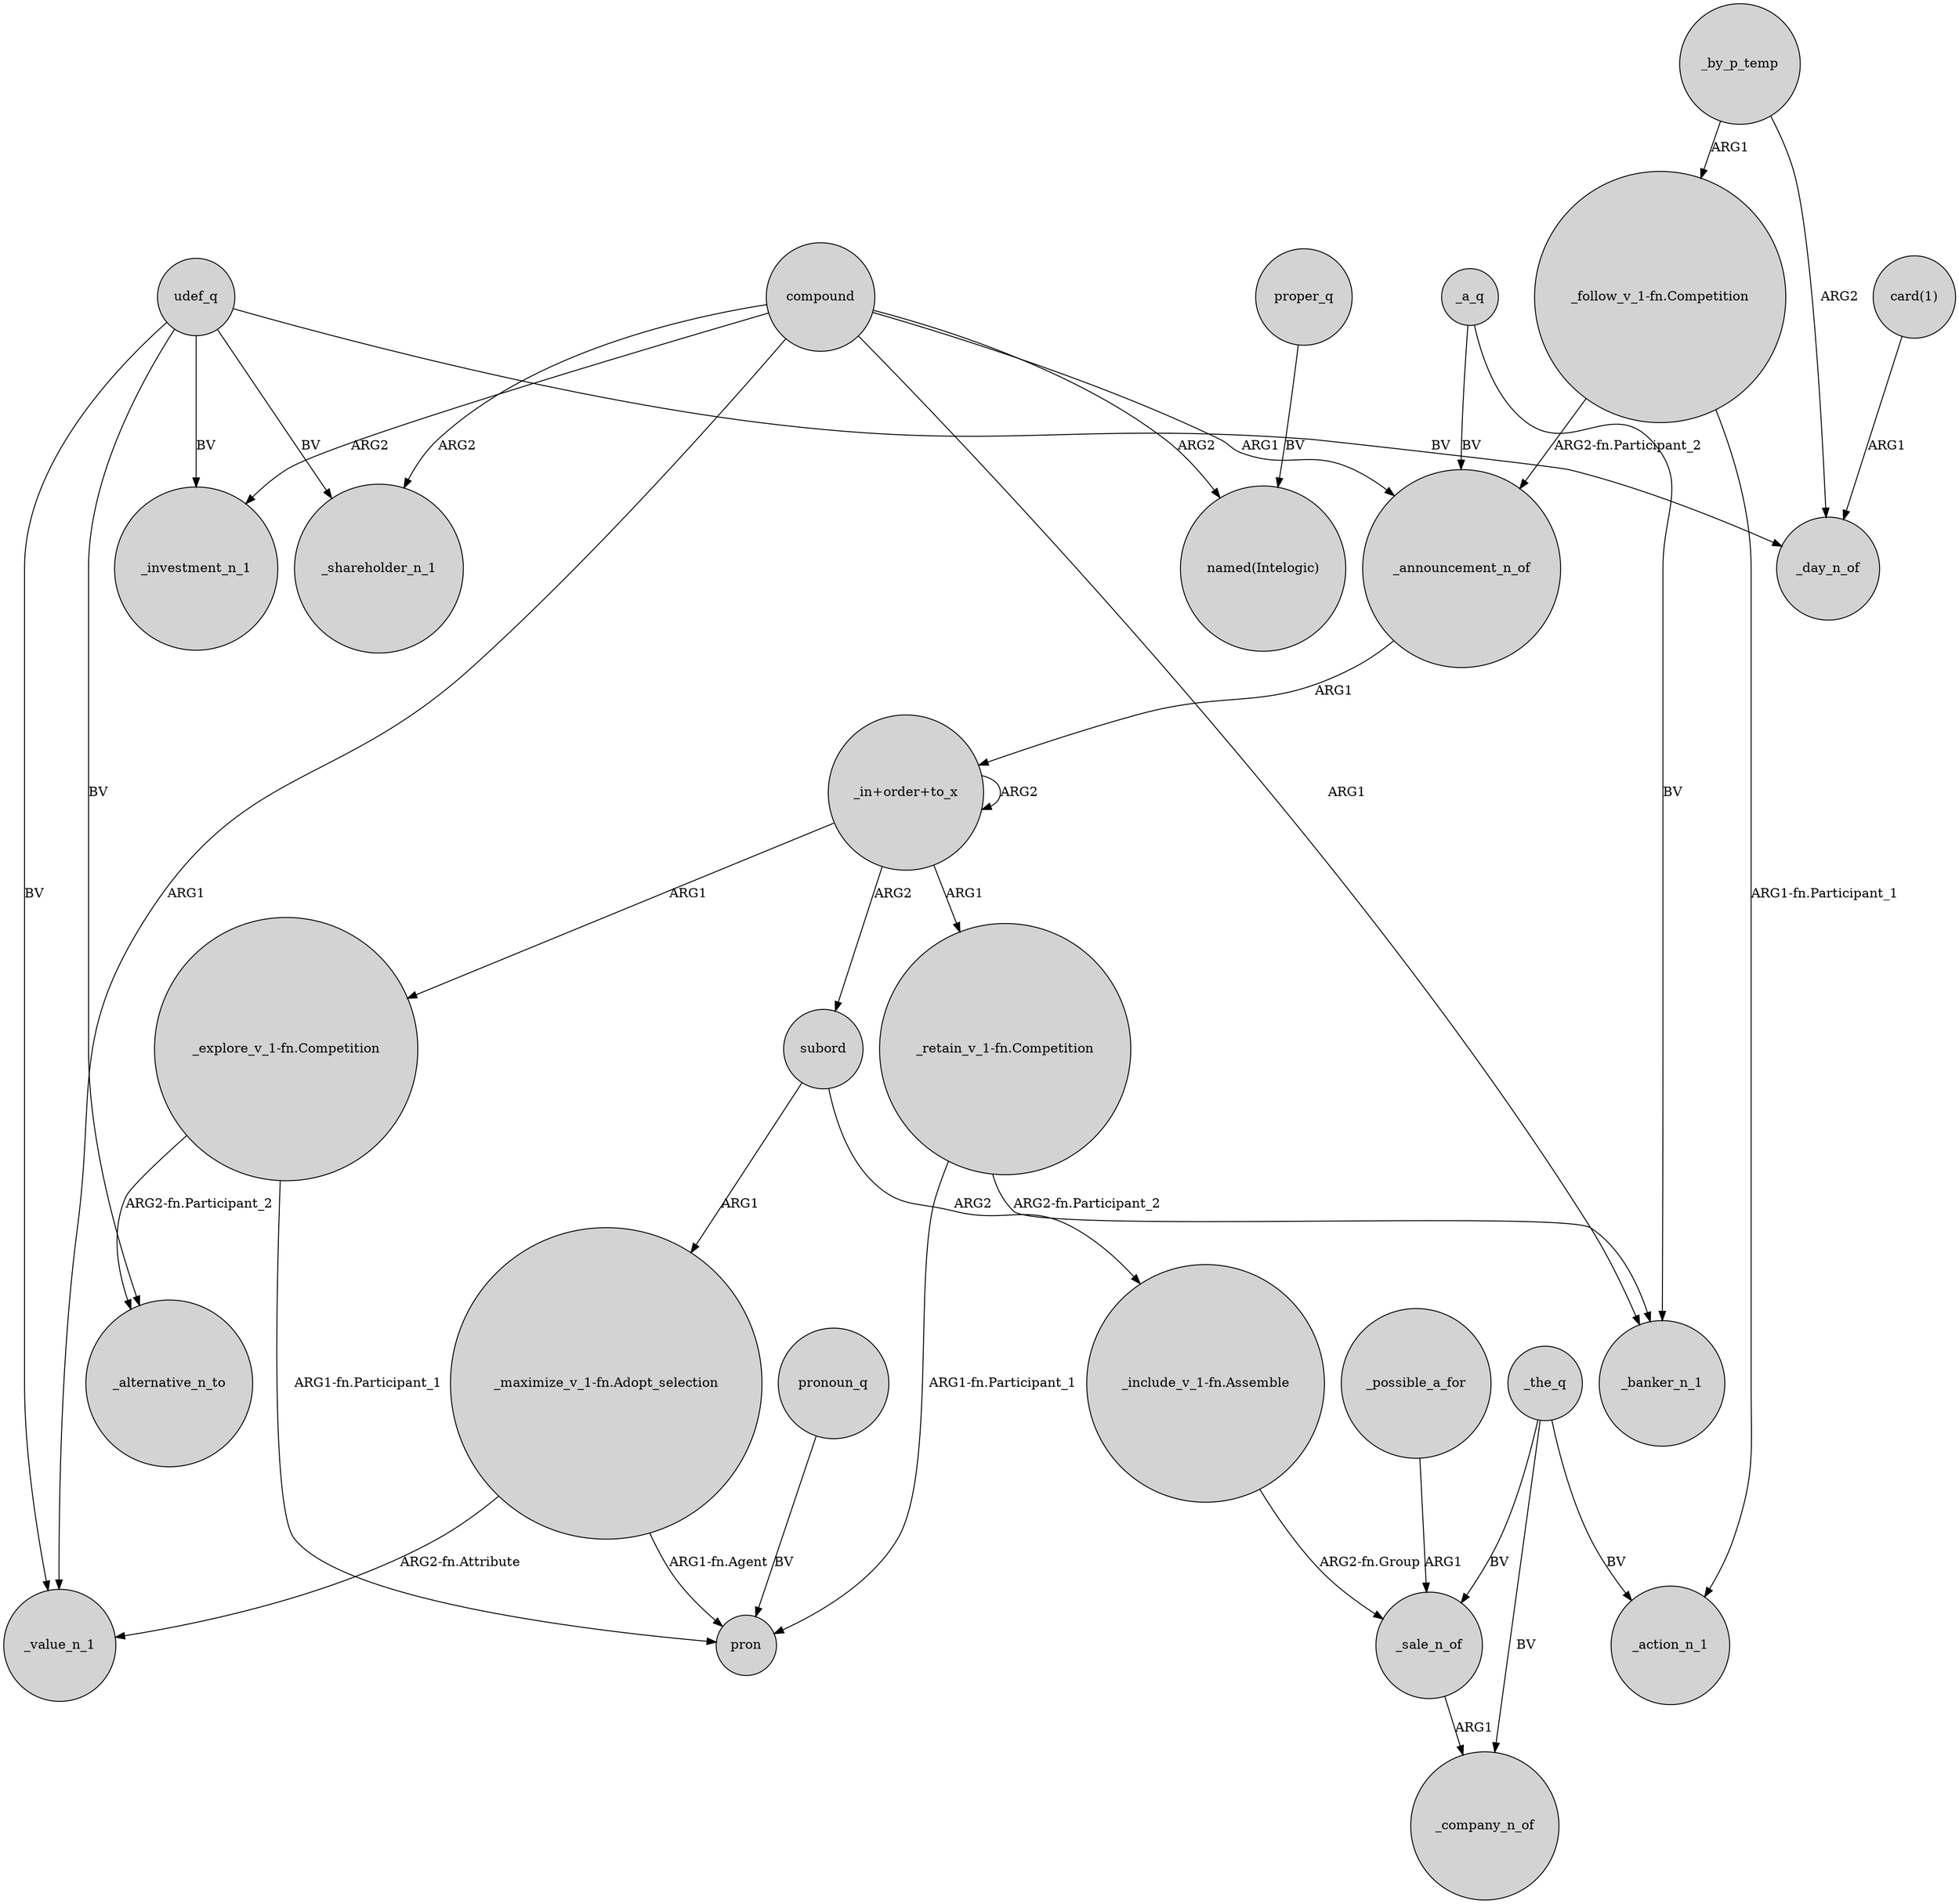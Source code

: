 digraph {
	node [shape=circle style=filled]
	udef_q -> _alternative_n_to [label=BV]
	"_explore_v_1-fn.Competition" -> _alternative_n_to [label="ARG2-fn.Participant_2"]
	compound -> _shareholder_n_1 [label=ARG2]
	udef_q -> _shareholder_n_1 [label=BV]
	compound -> _investment_n_1 [label=ARG2]
	_possible_a_for -> _sale_n_of [label=ARG1]
	"_include_v_1-fn.Assemble" -> _sale_n_of [label="ARG2-fn.Group"]
	udef_q -> _value_n_1 [label=BV]
	"_follow_v_1-fn.Competition" -> _announcement_n_of [label="ARG2-fn.Participant_2"]
	_a_q -> _announcement_n_of [label=BV]
	subord -> "_maximize_v_1-fn.Adopt_selection" [label=ARG1]
	_the_q -> _action_n_1 [label=BV]
	_by_p_temp -> "_follow_v_1-fn.Competition" [label=ARG1]
	pronoun_q -> pron [label=BV]
	udef_q -> _day_n_of [label=BV]
	_a_q -> _banker_n_1 [label=BV]
	compound -> _announcement_n_of [label=ARG1]
	"_follow_v_1-fn.Competition" -> _action_n_1 [label="ARG1-fn.Participant_1"]
	"_in+order+to_x" -> subord [label=ARG2]
	"_maximize_v_1-fn.Adopt_selection" -> pron [label="ARG1-fn.Agent"]
	_announcement_n_of -> "_in+order+to_x" [label=ARG1]
	"_in+order+to_x" -> "_retain_v_1-fn.Competition" [label=ARG1]
	compound -> "named(Intelogic)" [label=ARG2]
	"card(1)" -> _day_n_of [label=ARG1]
	udef_q -> _investment_n_1 [label=BV]
	_sale_n_of -> _company_n_of [label=ARG1]
	compound -> _banker_n_1 [label=ARG1]
	"_retain_v_1-fn.Competition" -> _banker_n_1 [label="ARG2-fn.Participant_2"]
	"_in+order+to_x" -> "_in+order+to_x" [label=ARG2]
	"_in+order+to_x" -> "_explore_v_1-fn.Competition" [label=ARG1]
	compound -> _value_n_1 [label=ARG1]
	"_maximize_v_1-fn.Adopt_selection" -> _value_n_1 [label="ARG2-fn.Attribute"]
	"_explore_v_1-fn.Competition" -> pron [label="ARG1-fn.Participant_1"]
	_the_q -> _sale_n_of [label=BV]
	_the_q -> _company_n_of [label=BV]
	_by_p_temp -> _day_n_of [label=ARG2]
	proper_q -> "named(Intelogic)" [label=BV]
	subord -> "_include_v_1-fn.Assemble" [label=ARG2]
	"_retain_v_1-fn.Competition" -> pron [label="ARG1-fn.Participant_1"]
}
